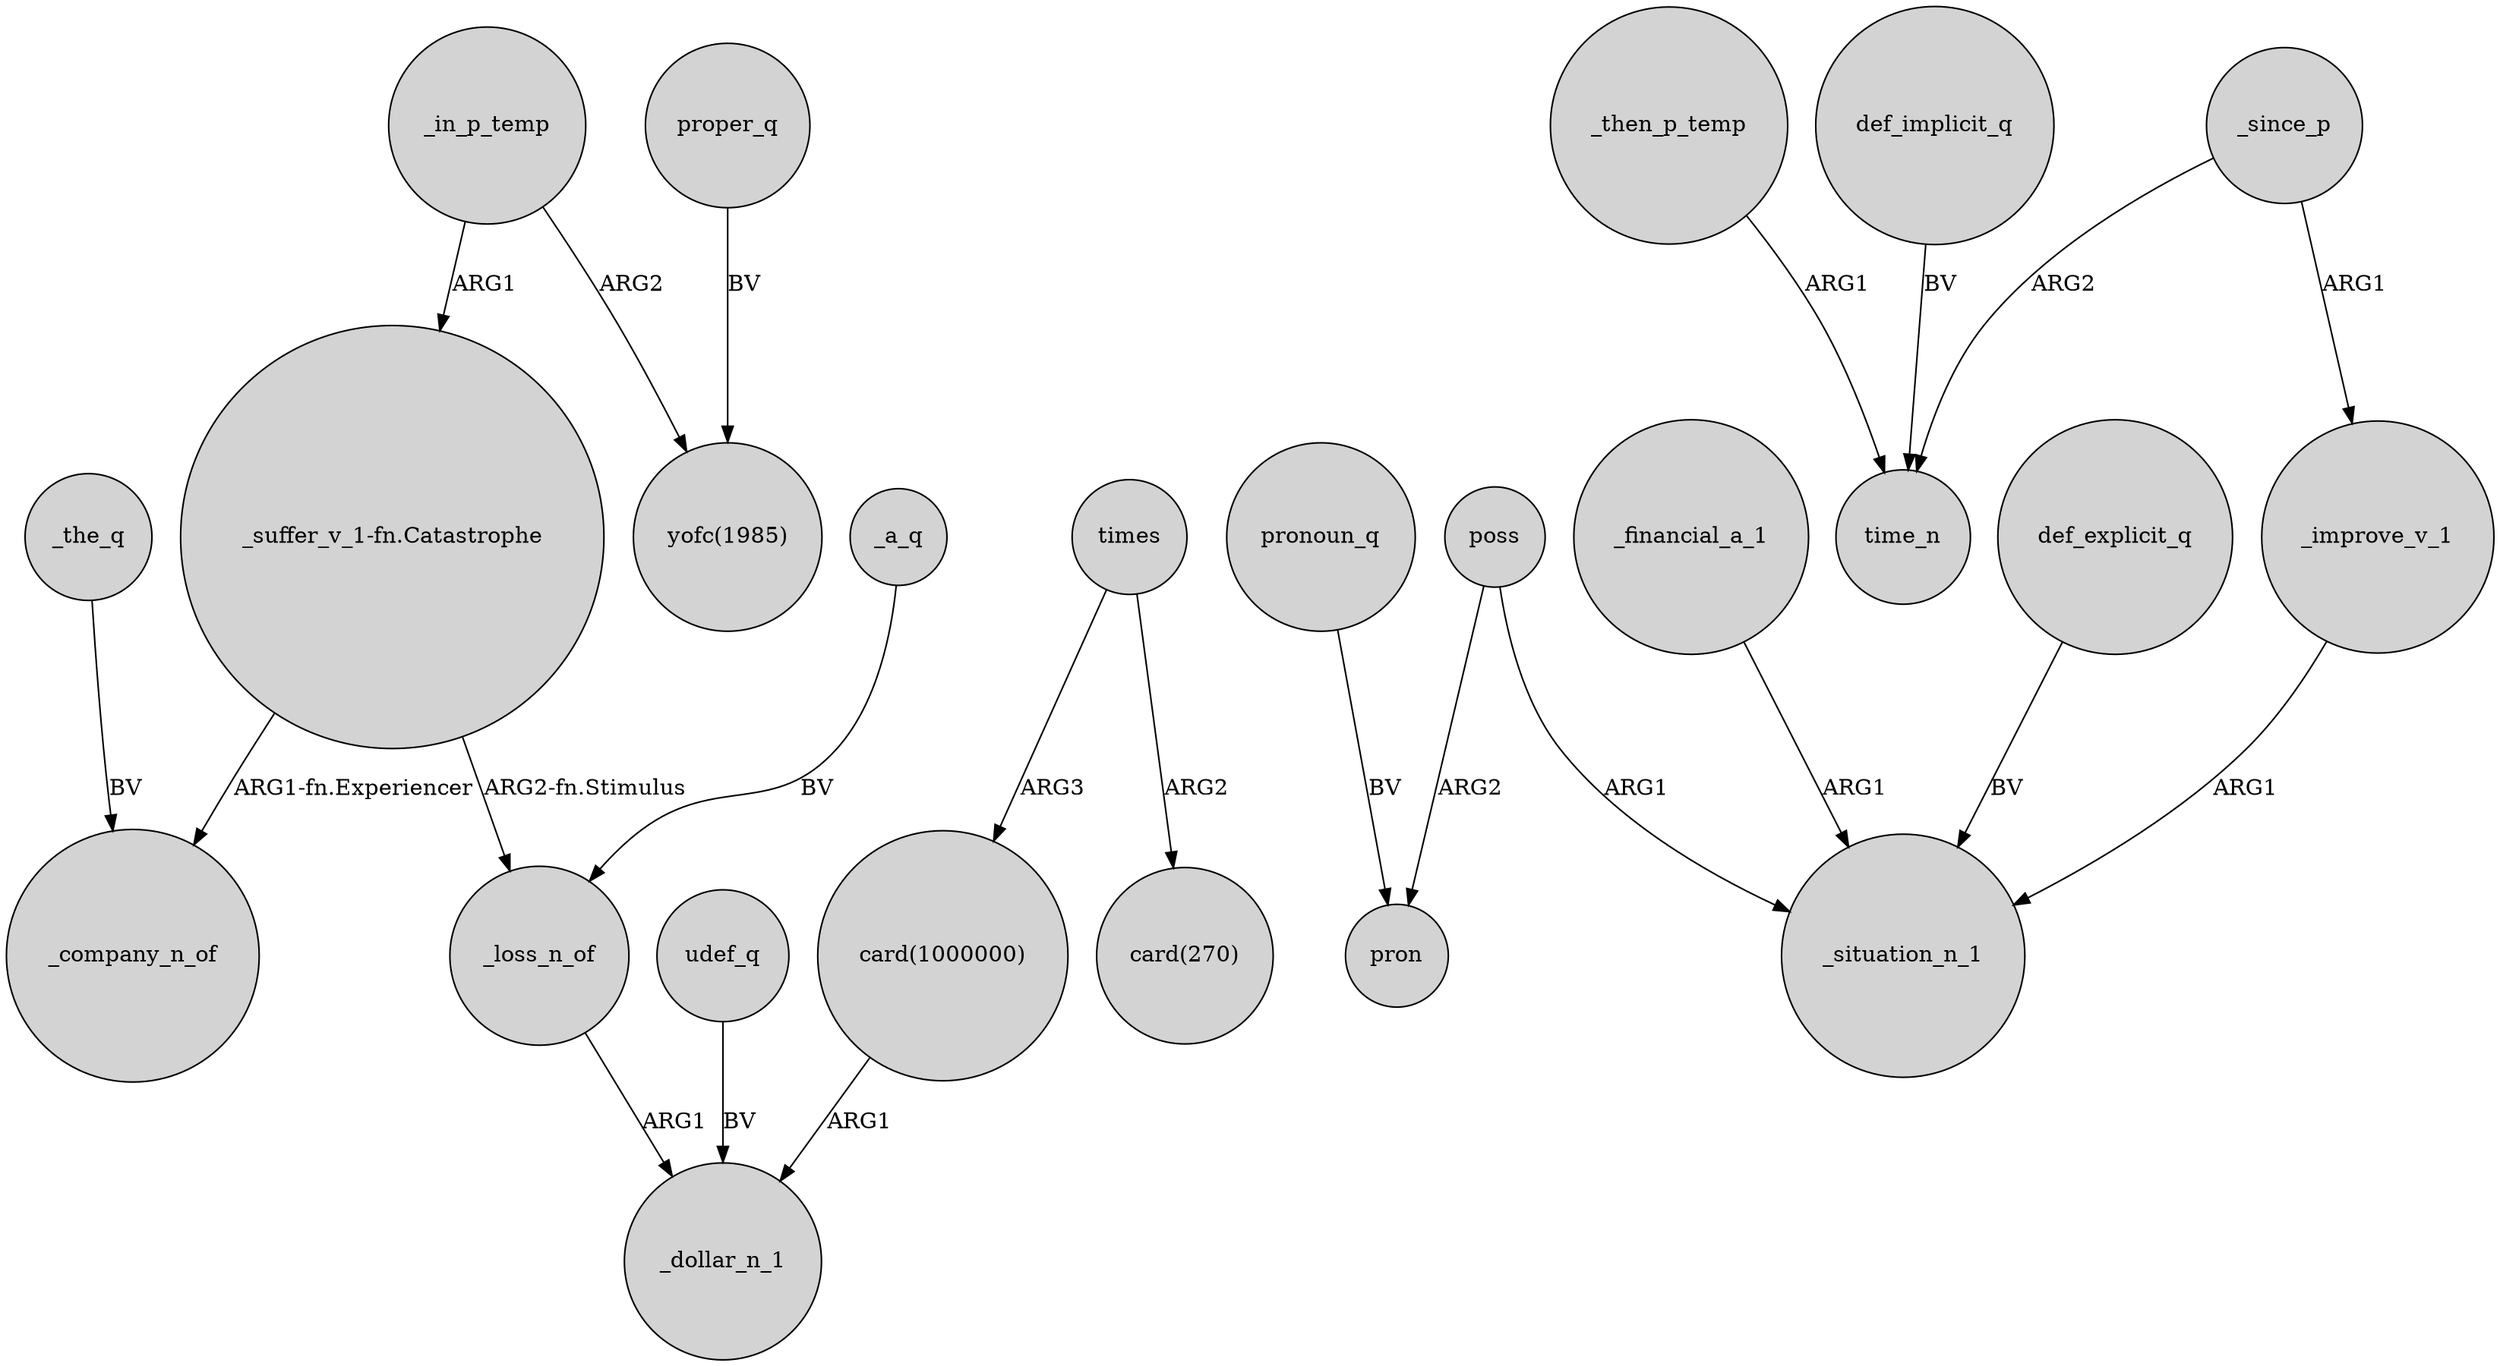 digraph {
	node [shape=circle style=filled]
	"card(1000000)" -> _dollar_n_1 [label=ARG1]
	poss -> pron [label=ARG2]
	"_suffer_v_1-fn.Catastrophe" -> _loss_n_of [label="ARG2-fn.Stimulus"]
	_improve_v_1 -> _situation_n_1 [label=ARG1]
	_a_q -> _loss_n_of [label=BV]
	_loss_n_of -> _dollar_n_1 [label=ARG1]
	poss -> _situation_n_1 [label=ARG1]
	_financial_a_1 -> _situation_n_1 [label=ARG1]
	"_suffer_v_1-fn.Catastrophe" -> _company_n_of [label="ARG1-fn.Experiencer"]
	_then_p_temp -> time_n [label=ARG1]
	_the_q -> _company_n_of [label=BV]
	_since_p -> _improve_v_1 [label=ARG1]
	pronoun_q -> pron [label=BV]
	_in_p_temp -> "_suffer_v_1-fn.Catastrophe" [label=ARG1]
	_since_p -> time_n [label=ARG2]
	times -> "card(1000000)" [label=ARG3]
	def_explicit_q -> _situation_n_1 [label=BV]
	_in_p_temp -> "yofc(1985)" [label=ARG2]
	proper_q -> "yofc(1985)" [label=BV]
	times -> "card(270)" [label=ARG2]
	udef_q -> _dollar_n_1 [label=BV]
	def_implicit_q -> time_n [label=BV]
}

